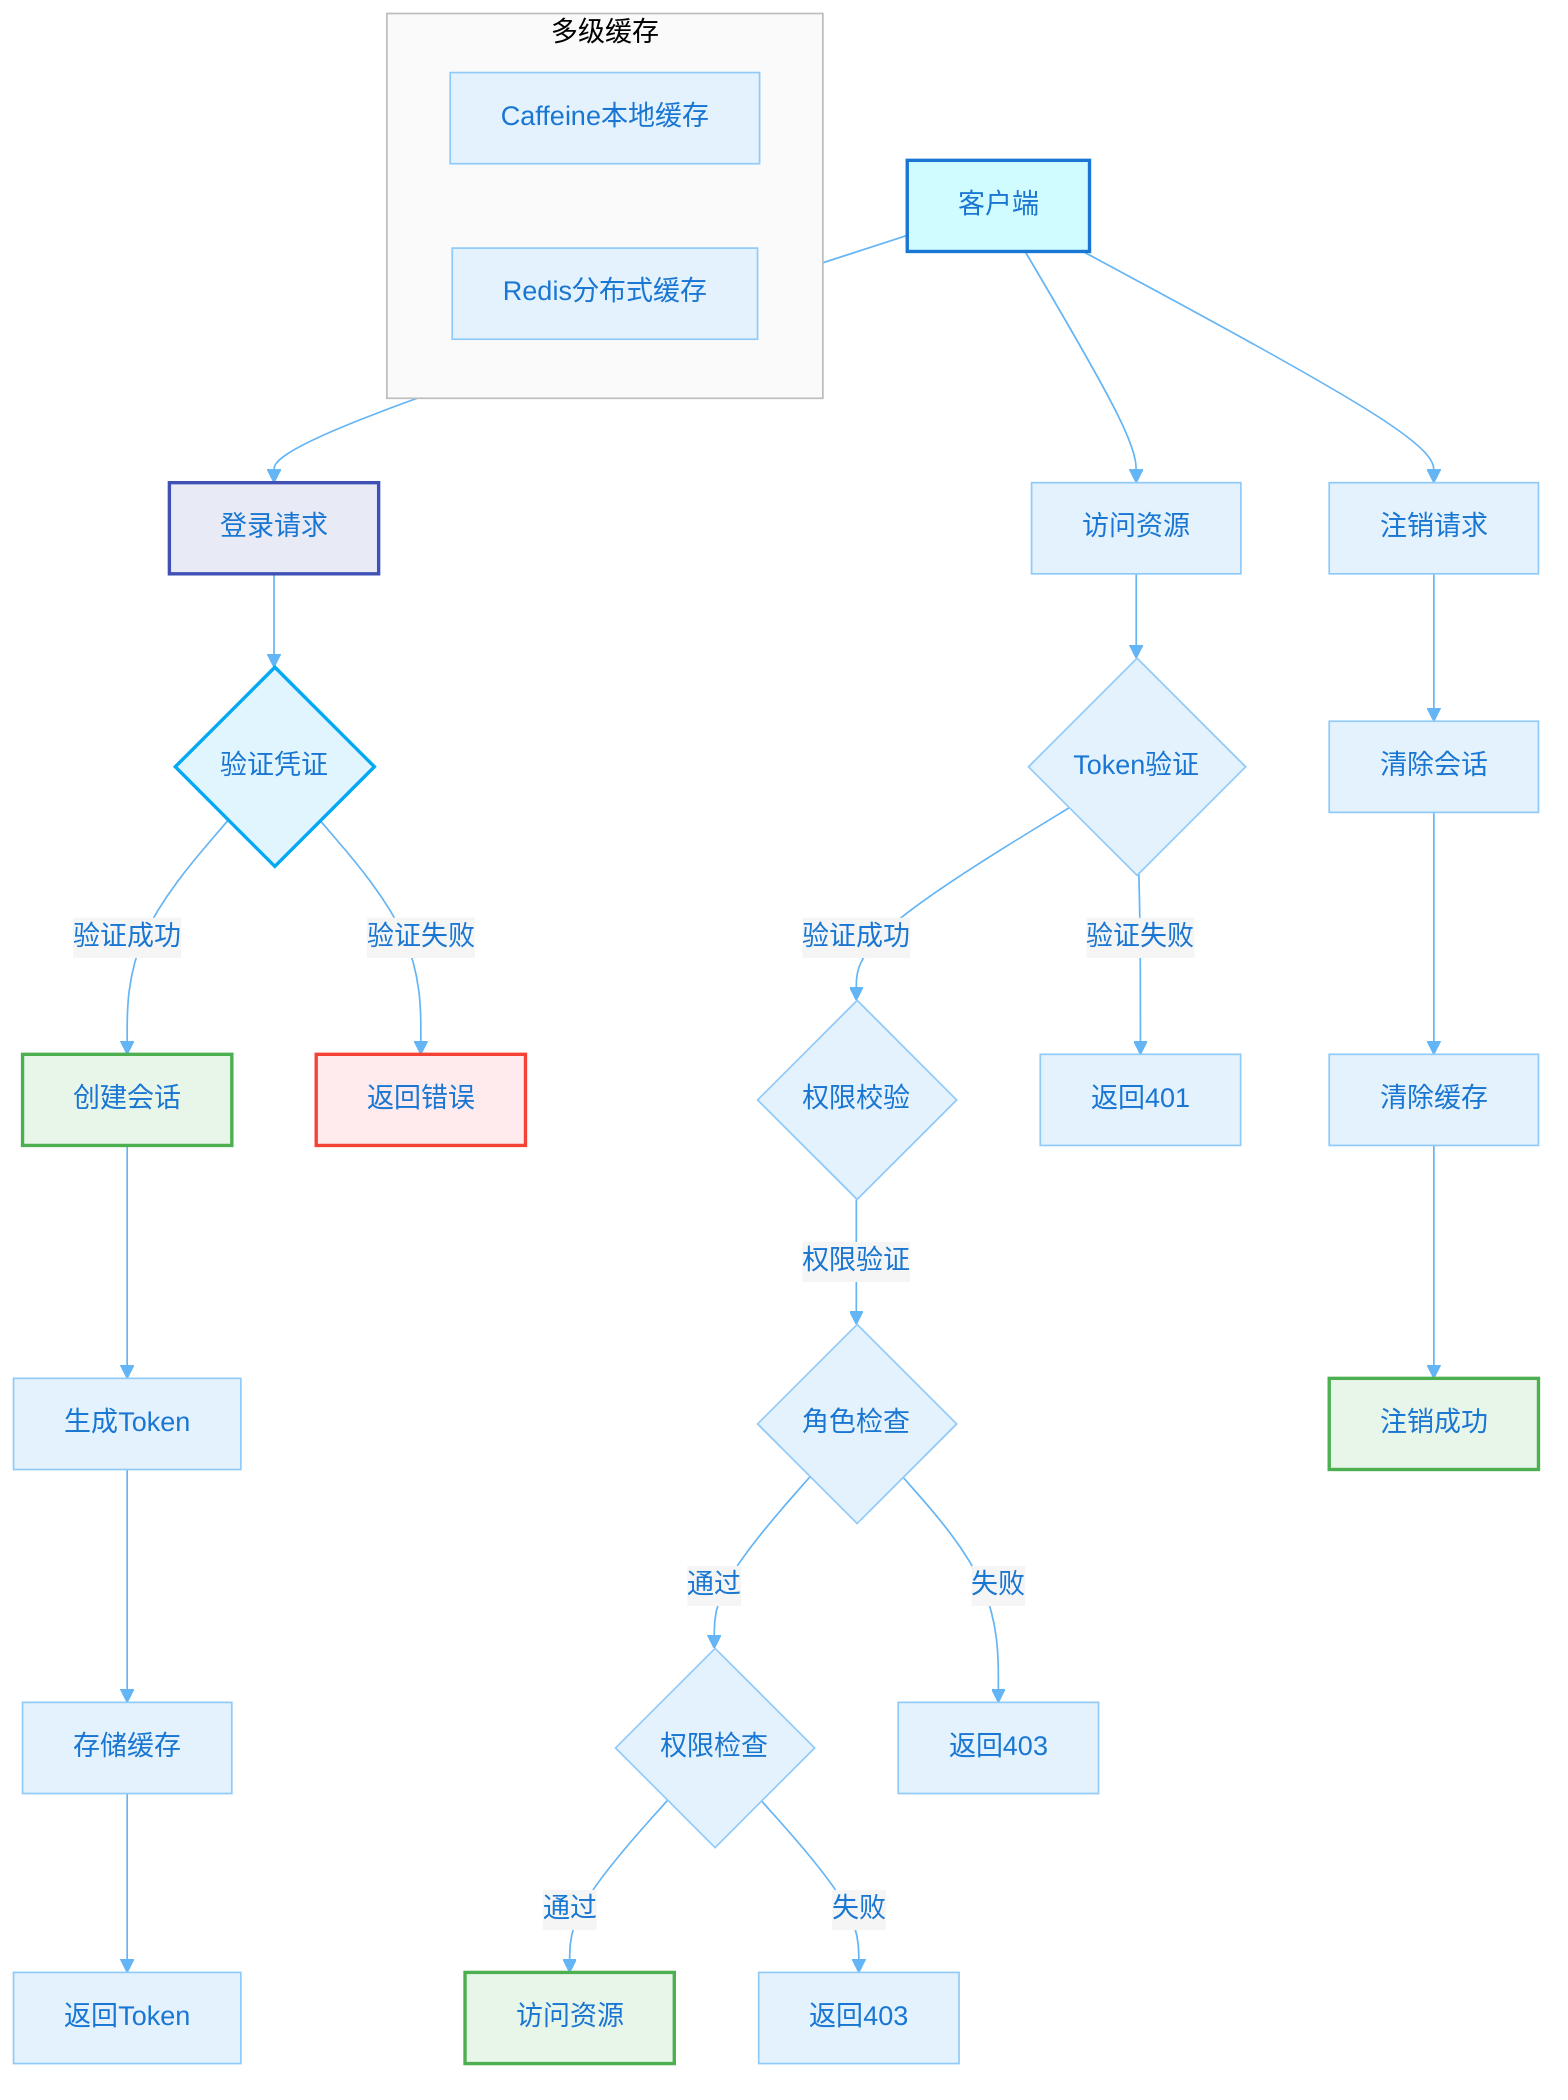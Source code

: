 %%{init: {
  'theme': 'base',
  'themeVariables': {
    'primaryColor': '#E3F2FD',
    'primaryTextColor': '#1976D2',
    'primaryBorderColor': '#90CAF9',
    'lineColor': '#64B5F6',
    'secondaryColor': '#F5F5F5',
    'tertiaryColor': '#FFF'
  }
}}%%

flowchart TD
    A[客户端] --> B[登录请求]
    B --> C{验证凭证}
    C -->|验证成功| D[创建会话]
    C -->|验证失败| E[返回错误]
    
    D --> F[生成Token]
    F --> G[存储缓存]
    G --> H[返回Token]
    
    A --> I[访问资源]
    I --> J{Token验证}
    J -->|验证成功| K{权限校验}
    J -->|验证失败| L[返回401]
    
    K -->|权限验证| M{角色检查}
    M -->|通过| N{权限检查}
    M -->|失败| O[返回403]
    
    N -->|通过| P[访问资源]
    N -->|失败| Q[返回403]
    
    A --> R[注销请求]
    R --> S[清除会话]
    S --> T[清除缓存]
    T --> U[注销成功]

    subgraph 多级缓存
    V[Caffeine本地缓存]
    W[Redis分布式缓存]
    end

    %% 节点样式
    style A fill:#D0FCFF,stroke:#1976D2,stroke-width:2px
    style B fill:#E8EAF6,stroke:#3F51B5,stroke-width:2px
    style C fill:#E1F5FE,stroke:#03A9F4,stroke-width:2px
    style D fill:#E8F5E9,stroke:#4CAF50,stroke-width:2px
    style E fill:#FFEBEE,stroke:#F44336,stroke-width:2px
    style P fill:#E8F5E9,stroke:#4CAF50,stroke-width:2px
    style U fill:#E8F5E9,stroke:#4CAF50,stroke-width:2px
    
    %% 子图样式
    style 多级缓存 fill:#FAFAFA,stroke:#BDBDBD,stroke-width:1px